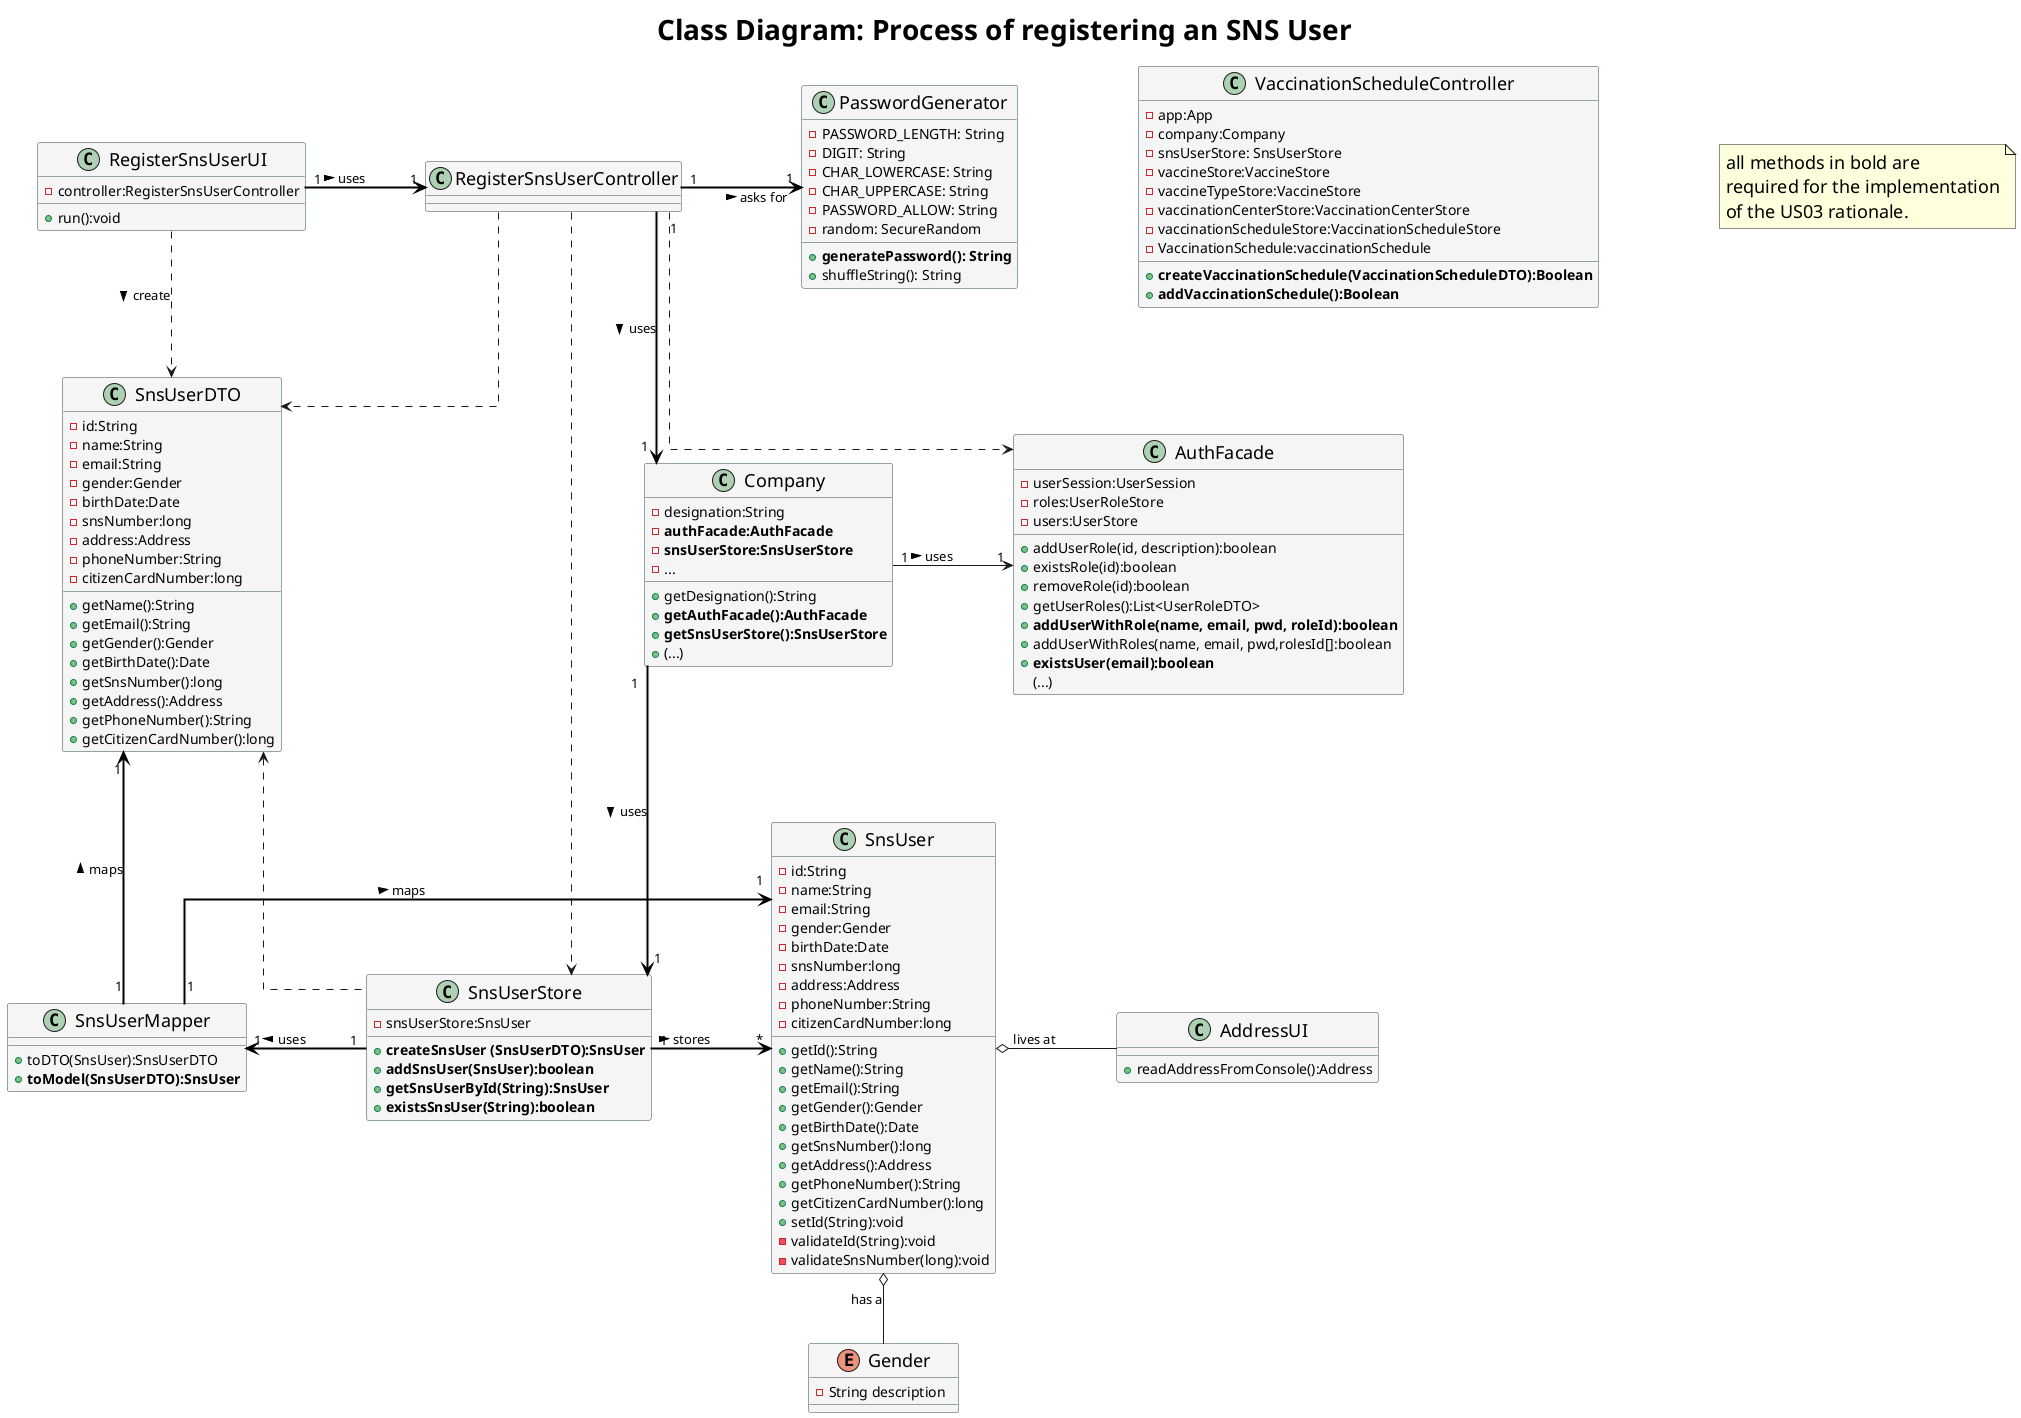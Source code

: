 @startuml

'*left to right direction

skinparam classAttributeIconSize 10
skinparam linetype ortho
skinparam minClassWidth 150
skinparam classHeaderBackgroundColor LightGray
skinparam classBackgroundColor WhiteSmoke
skinparam classBorderColor DarkSlateGray
skinparam classFontColor automatic
skinparam classFontSize 18
skinparam noteFontSize 18
skinparam titleFontSize 28
skinparam classFontName Corbel
skinparam nodesep 120
skinparam ranksep 70

title Class Diagram: Process of registering an SNS User

class RegisterSnsUserUI {
    - controller:RegisterSnsUserController
    + run():void
}

class SnsUserDTO  {
  -id:String
  -name:String
  -email:String
  -gender:Gender
  -birthDate:Date
  -snsNumber:long
  -address:Address
  -phoneNumber:String
  -citizenCardNumber:long
  +getName():String
  +getEmail():String
  +getGender():Gender
  +getBirthDate():Date
  +getSnsNumber():long
  +getAddress():Address
  +getPhoneNumber():String
  +getCitizenCardNumber():long
}

class VaccinationScheduleController  {
  -app:App
  -company:Company
  -snsUserStore: SnsUserStore
  -vaccineStore:VaccineStore
  -vaccineTypeStore:VaccineStore
  -vaccinationCenterStore:VaccinationCenterStore
  -vaccinationScheduleStore:VaccinationScheduleStore
  -VaccinationSchedule:vaccinationSchedule
  +**createVaccinationSchedule(VaccinationScheduleDTO):Boolean**
  +**addVaccinationSchedule():Boolean**
}

class AddressUI {
    +readAddressFromConsole():Address
}

class Company  {
  -designation:String
  -**authFacade:AuthFacade**
  -**snsUserStore:SnsUserStore **
  -...
  +getDesignation():String
  +**getAuthFacade():AuthFacade**
  +**getSnsUserStore():SnsUserStore**
  +(...)
}

class AuthFacade  {
  -userSession:UserSession
  -roles:UserRoleStore
  -users:UserStore
  +addUserRole(id, description):boolean
  +existsRole(id):boolean
  +removeRole(id):boolean
  +getUserRoles():List<UserRoleDTO>
  +**addUserWithRole(name, email, pwd, roleId):boolean**
  +addUserWithRoles(name, email, pwd,rolesId[]:boolean
  +**existsUser(email):boolean**
  (...)
}

class SnsUserStore {
  -snsUserStore:SnsUser

  +**createSnsUser (SnsUserDTO):SnsUser**
  +**addSnsUser(SnsUser):boolean**
  +**getSnsUserById(String):SnsUser**
  +**existsSnsUser(String):boolean**
}

class SnsUserMapper {

  +toDTO(SnsUser):SnsUserDTO
  +**toModel(SnsUserDTO):SnsUser**
}

class SnsUser {
  -id:String
  -name:String
  -email:String
  -gender:Gender
  -birthDate:Date
  -snsNumber:long
  -address:Address
  -phoneNumber:String
  -citizenCardNumber:long
  +getId():String
  +getName():String
  +getEmail():String
  +getGender():Gender
  +getBirthDate():Date
  +getSnsNumber():long
  +getAddress():Address
  +getPhoneNumber():String
  +getCitizenCardNumber():long
  +setId(String):void
  -validateId(String):void
  -validateSnsNumber(long):void
}

Enum Gender {
  -String description
}

class PasswordGenerator {
  -PASSWORD_LENGTH: String
  -DIGIT: String
  -CHAR_LOWERCASE: String
  -CHAR_UPPERCASE: String
  -PASSWORD_ALLOW: String
  -random: SecureRandom
  +**generatePassword(): String**
  +shuffleString(): String
}

note as N1
all methods in bold are
required for the implementation
of the US03 rationale.
end note


RegisterSnsUserUI "1"-[#black,bold]r-> "1" RegisterSnsUserController:uses >
RegisterSnsUserUI ..> SnsUserDTO:create >

SnsUser o--r AddressUI: lives at
SnsUser o-- Gender: has a

RegisterSnsUserController ..> AuthFacade
RegisterSnsUserController "1"-[#black,bold]-> "1" Company: uses >
RegisterSnsUserController "1"-[#black,bold]r->"1"  PasswordGenerator: asks for >
RegisterSnsUserController ..> SnsUserStore
RegisterSnsUserController ..> SnsUserDTO
SnsUserMapper "1" -[#black,bold]r-> "1" SnsUser: maps >
SnsUserDTO "1"<-[#black,bold]- "1" SnsUserMapper:maps <
SnsUserStore .l.> SnsUserDTO
SnsUserStore "1"-[#black,bold]l->"1" SnsUserMapper: uses >


Company "1"-r-> "1" AuthFacade: uses >

SnsUserStore  "1" -[#black,bold]r-> "*" SnsUser: stores >

Company "1" -[#black,bold]-> "1" SnsUserStore : uses >



@enduml